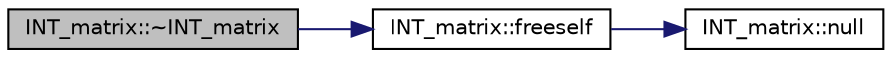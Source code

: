 digraph "INT_matrix::~INT_matrix"
{
  edge [fontname="Helvetica",fontsize="10",labelfontname="Helvetica",labelfontsize="10"];
  node [fontname="Helvetica",fontsize="10",shape=record];
  rankdir="LR";
  Node3 [label="INT_matrix::~INT_matrix",height=0.2,width=0.4,color="black", fillcolor="grey75", style="filled", fontcolor="black"];
  Node3 -> Node4 [color="midnightblue",fontsize="10",style="solid",fontname="Helvetica"];
  Node4 [label="INT_matrix::freeself",height=0.2,width=0.4,color="black", fillcolor="white", style="filled",URL="$d9/dd1/class_i_n_t__matrix.html#a7d7429023e6a92987b66c3450ef38944"];
  Node4 -> Node5 [color="midnightblue",fontsize="10",style="solid",fontname="Helvetica"];
  Node5 [label="INT_matrix::null",height=0.2,width=0.4,color="black", fillcolor="white", style="filled",URL="$d9/dd1/class_i_n_t__matrix.html#a516efd12df2b5b15a4af3b85d409c4bc"];
}

